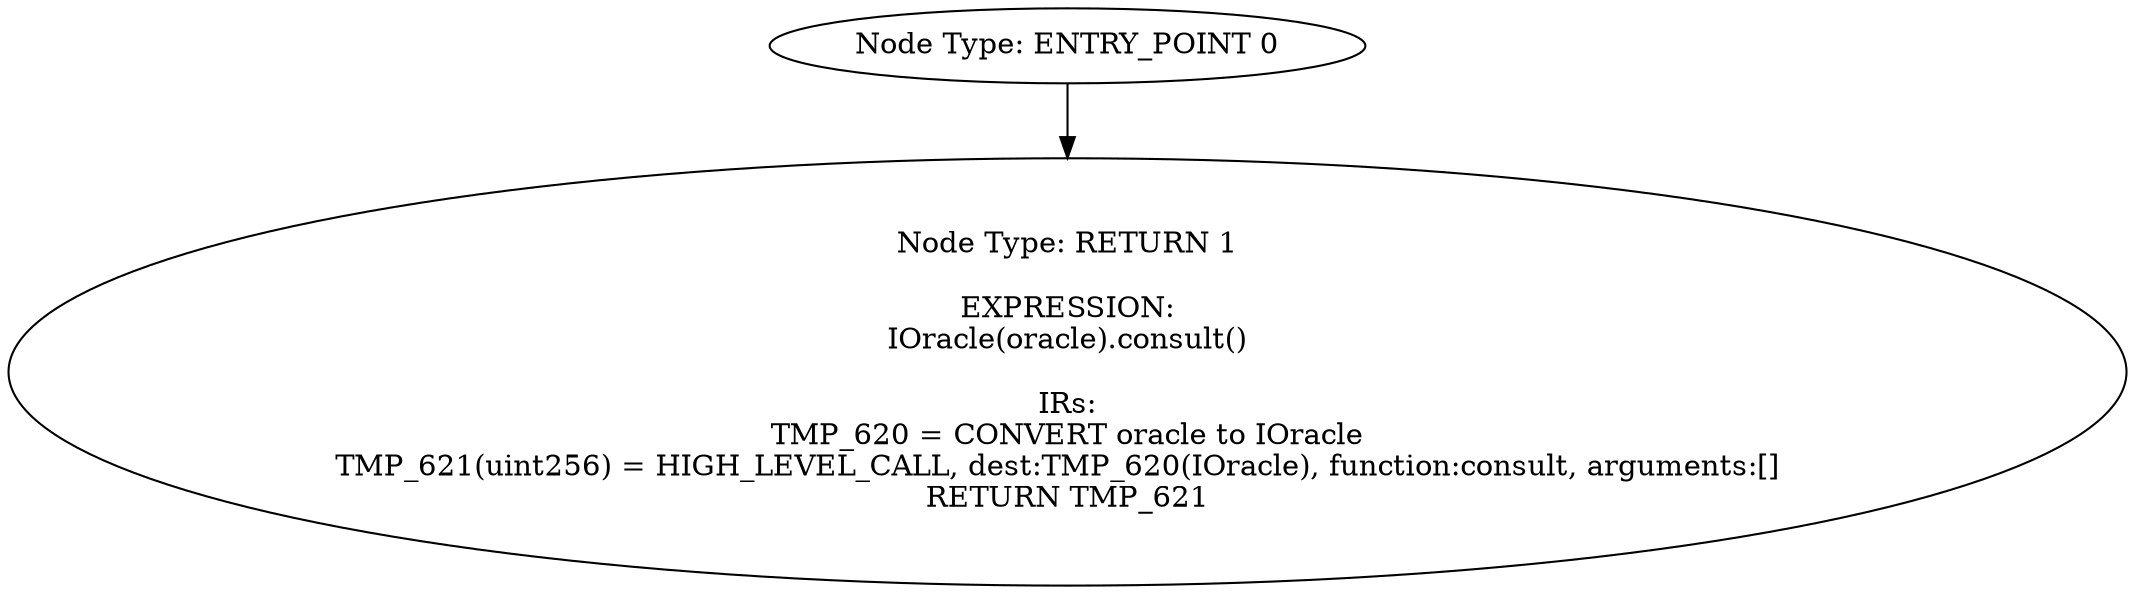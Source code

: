 digraph{
0[label="Node Type: ENTRY_POINT 0
"];
0->1;
1[label="Node Type: RETURN 1

EXPRESSION:
IOracle(oracle).consult()

IRs:
TMP_620 = CONVERT oracle to IOracle
TMP_621(uint256) = HIGH_LEVEL_CALL, dest:TMP_620(IOracle), function:consult, arguments:[]  
RETURN TMP_621"];
}
